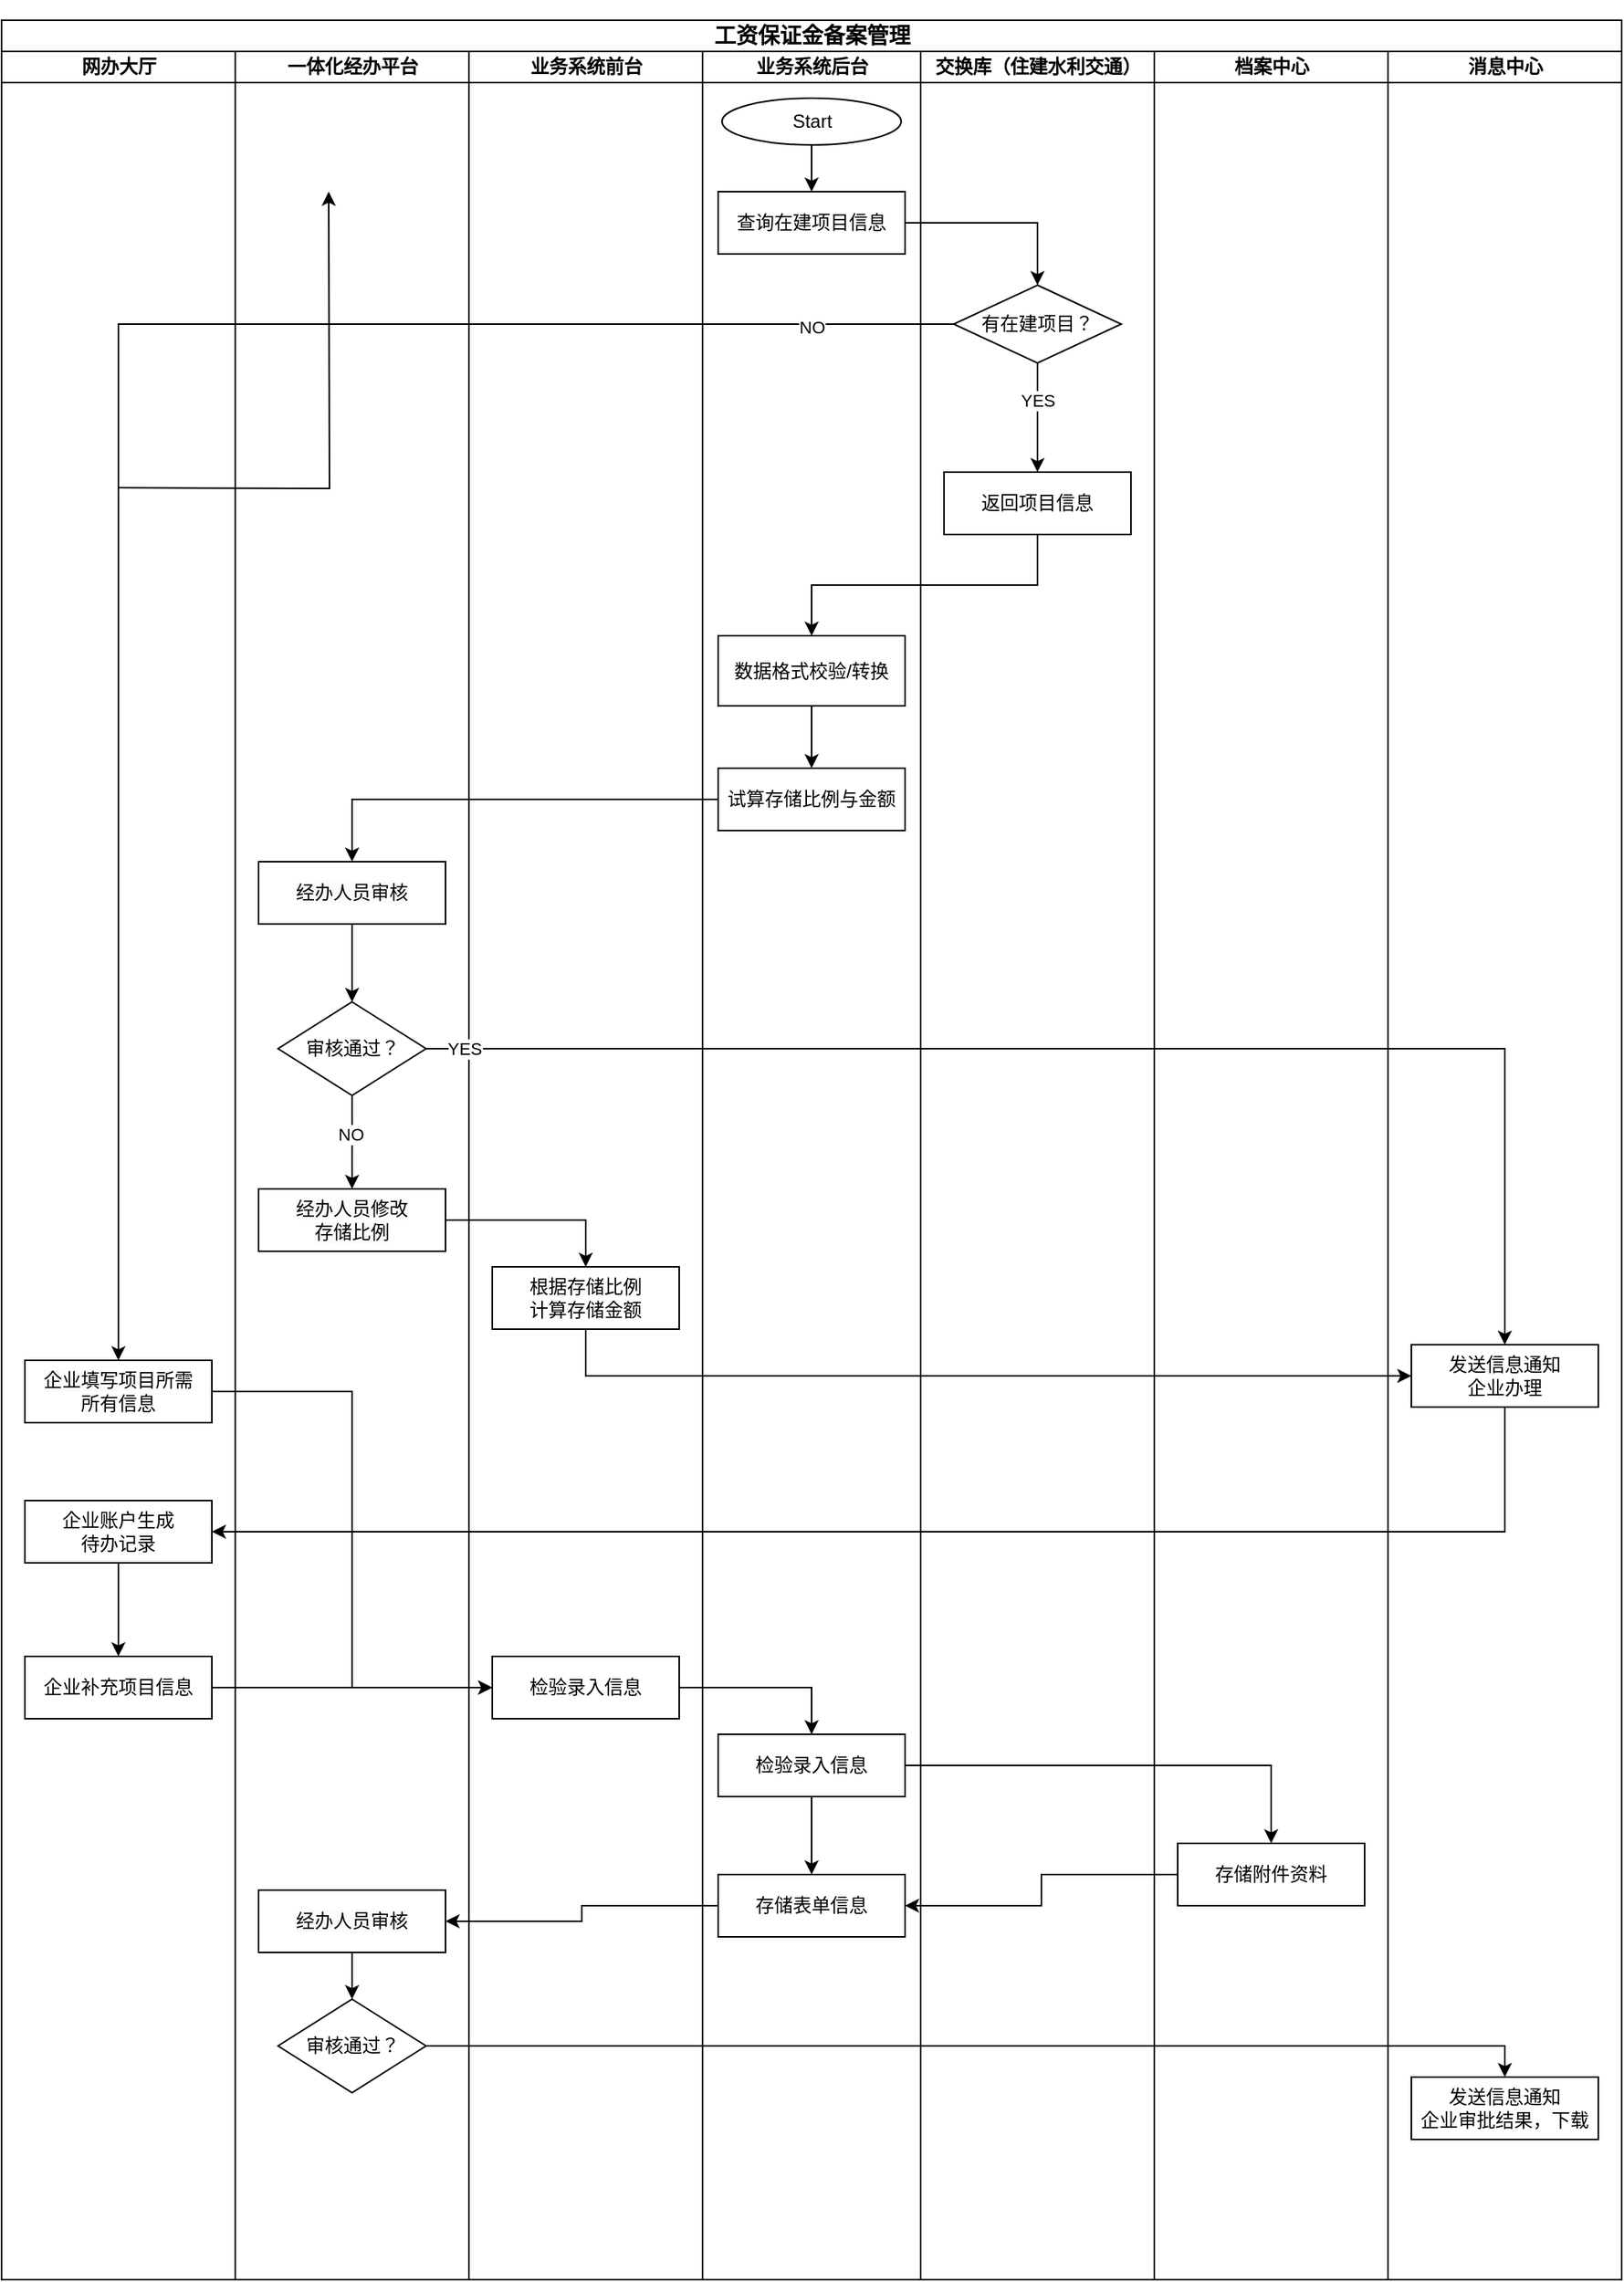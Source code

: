 <mxfile version="24.4.13" type="github">
  <diagram id="prtHgNgQTEPvFCAcTncT" name="Page-1">
    <mxGraphModel dx="1221" dy="769" grid="1" gridSize="10" guides="1" tooltips="1" connect="1" arrows="1" fold="1" page="1" pageScale="1" pageWidth="827" pageHeight="1169" math="0" shadow="0">
      <root>
        <mxCell id="0" />
        <mxCell id="1" parent="0" />
        <mxCell id="09HEf_mXD0H9hIQZzznc-1" value="&lt;h3&gt;&lt;p class=&quot;MsoNormal&quot;&gt;&lt;span style=&quot;mso-spacerun:&#39;yes&#39;;font-family:宋体;mso-ascii-font-family:Calibri;&lt;br/&gt;mso-hansi-font-family:Calibri;mso-bidi-font-family:&#39;Times New Roman&#39;;font-size:10.5pt;&lt;br/&gt;mso-font-kerning:1.0pt;&quot;&gt;工资保证金备案管理&lt;/span&gt;&lt;/p&gt;&lt;/h3&gt;" style="swimlane;childLayout=stackLayout;resizeParent=1;resizeParentMax=0;startSize=20;html=1;" vertex="1" parent="1">
          <mxGeometry x="170.0" y="180" width="1040.0" height="1450" as="geometry" />
        </mxCell>
        <mxCell id="09HEf_mXD0H9hIQZzznc-39" value="网办大厅" style="swimlane;startSize=20;html=1;" vertex="1" parent="09HEf_mXD0H9hIQZzznc-1">
          <mxGeometry y="20" width="150" height="1430" as="geometry" />
        </mxCell>
        <mxCell id="09HEf_mXD0H9hIQZzznc-41" style="edgeStyle=orthogonalEdgeStyle;rounded=0;orthogonalLoop=1;jettySize=auto;html=1;entryX=0.5;entryY=0;entryDx=0;entryDy=0;" edge="1" parent="09HEf_mXD0H9hIQZzznc-39" target="09HEf_mXD0H9hIQZzznc-45">
          <mxGeometry relative="1" as="geometry">
            <mxPoint x="75.0" y="70" as="sourcePoint" />
          </mxGeometry>
        </mxCell>
        <mxCell id="09HEf_mXD0H9hIQZzznc-43" style="edgeStyle=orthogonalEdgeStyle;rounded=0;orthogonalLoop=1;jettySize=auto;html=1;entryX=0.5;entryY=0;entryDx=0;entryDy=0;" edge="1" parent="09HEf_mXD0H9hIQZzznc-39" target="09HEf_mXD0H9hIQZzznc-40">
          <mxGeometry relative="1" as="geometry">
            <mxPoint x="75.1" y="169.926" as="sourcePoint" />
          </mxGeometry>
        </mxCell>
        <mxCell id="09HEf_mXD0H9hIQZzznc-44" value="NO" style="edgeLabel;html=1;align=center;verticalAlign=middle;resizable=0;points=[];" vertex="1" connectable="0" parent="09HEf_mXD0H9hIQZzznc-43">
          <mxGeometry x="-0.195" y="-1" relative="1" as="geometry">
            <mxPoint as="offset" />
          </mxGeometry>
        </mxCell>
        <mxCell id="09HEf_mXD0H9hIQZzznc-65" value="" style="edgeStyle=orthogonalEdgeStyle;rounded=0;orthogonalLoop=1;jettySize=auto;html=1;" edge="1" parent="09HEf_mXD0H9hIQZzznc-39" source="09HEf_mXD0H9hIQZzznc-55" target="09HEf_mXD0H9hIQZzznc-64">
          <mxGeometry relative="1" as="geometry" />
        </mxCell>
        <mxCell id="09HEf_mXD0H9hIQZzznc-55" value="企业账户生成&lt;div&gt;待办记录&lt;/div&gt;" style="whiteSpace=wrap;html=1;rounded=0;" vertex="1" parent="09HEf_mXD0H9hIQZzznc-39">
          <mxGeometry x="15" y="930" width="120" height="40" as="geometry" />
        </mxCell>
        <mxCell id="09HEf_mXD0H9hIQZzznc-64" value="企业补充项目信息" style="whiteSpace=wrap;html=1;rounded=0;" vertex="1" parent="09HEf_mXD0H9hIQZzznc-39">
          <mxGeometry x="15" y="1030" width="120" height="40" as="geometry" />
        </mxCell>
        <mxCell id="09HEf_mXD0H9hIQZzznc-72" value="&lt;span style=&quot;color: rgb(0, 0, 0); font-family: Helvetica; font-size: 12px; font-style: normal; font-variant-ligatures: normal; font-variant-caps: normal; font-weight: 400; letter-spacing: normal; orphans: 2; text-align: center; text-indent: 0px; text-transform: none; widows: 2; word-spacing: 0px; -webkit-text-stroke-width: 0px; white-space: normal; background-color: rgb(251, 251, 251); text-decoration-thickness: initial; text-decoration-style: initial; text-decoration-color: initial; display: inline !important; float: none;&quot;&gt;企业填写&lt;/span&gt;项目所需&lt;div&gt;所有信息&lt;/div&gt;" style="rounded=0;whiteSpace=wrap;html=1;" vertex="1" parent="09HEf_mXD0H9hIQZzznc-39">
          <mxGeometry x="15" y="840" width="120" height="40" as="geometry" />
        </mxCell>
        <mxCell id="09HEf_mXD0H9hIQZzznc-2" value="一体化经办平台" style="swimlane;startSize=20;html=1;" vertex="1" parent="09HEf_mXD0H9hIQZzznc-1">
          <mxGeometry x="150" y="20" width="150" height="1430" as="geometry" />
        </mxCell>
        <mxCell id="09HEf_mXD0H9hIQZzznc-51" style="edgeStyle=orthogonalEdgeStyle;rounded=0;orthogonalLoop=1;jettySize=auto;html=1;entryX=0.5;entryY=0;entryDx=0;entryDy=0;" edge="1" parent="09HEf_mXD0H9hIQZzznc-2" source="09HEf_mXD0H9hIQZzznc-48" target="09HEf_mXD0H9hIQZzznc-50">
          <mxGeometry relative="1" as="geometry" />
        </mxCell>
        <mxCell id="09HEf_mXD0H9hIQZzznc-48" value="&lt;span style=&quot;color: rgb(0, 0, 0); font-family: Helvetica; font-size: 12px; font-style: normal; font-variant-ligatures: normal; font-variant-caps: normal; font-weight: 400; letter-spacing: normal; orphans: 2; text-align: center; text-indent: 0px; text-transform: none; widows: 2; word-spacing: 0px; -webkit-text-stroke-width: 0px; white-space: normal; background-color: rgb(251, 251, 251); text-decoration-thickness: initial; text-decoration-style: initial; text-decoration-color: initial; display: inline !important; float: none;&quot;&gt;经办人员审核&lt;/span&gt;" style="rounded=0;whiteSpace=wrap;html=1;" vertex="1" parent="09HEf_mXD0H9hIQZzznc-2">
          <mxGeometry x="15" y="520" width="120" height="40" as="geometry" />
        </mxCell>
        <mxCell id="09HEf_mXD0H9hIQZzznc-59" style="edgeStyle=orthogonalEdgeStyle;rounded=0;orthogonalLoop=1;jettySize=auto;html=1;entryX=0.5;entryY=0;entryDx=0;entryDy=0;" edge="1" parent="09HEf_mXD0H9hIQZzznc-2" source="09HEf_mXD0H9hIQZzznc-50" target="09HEf_mXD0H9hIQZzznc-58">
          <mxGeometry relative="1" as="geometry" />
        </mxCell>
        <mxCell id="09HEf_mXD0H9hIQZzznc-60" value="NO" style="edgeLabel;html=1;align=center;verticalAlign=middle;resizable=0;points=[];" vertex="1" connectable="0" parent="09HEf_mXD0H9hIQZzznc-59">
          <mxGeometry x="-0.181" y="-1" relative="1" as="geometry">
            <mxPoint as="offset" />
          </mxGeometry>
        </mxCell>
        <mxCell id="09HEf_mXD0H9hIQZzznc-50" value="审核通过？" style="rhombus;whiteSpace=wrap;html=1;" vertex="1" parent="09HEf_mXD0H9hIQZzznc-2">
          <mxGeometry x="27.5" y="610" width="95" height="60" as="geometry" />
        </mxCell>
        <mxCell id="09HEf_mXD0H9hIQZzznc-58" value="&lt;span style=&quot;color: rgb(0, 0, 0); font-family: Helvetica; font-size: 12px; font-style: normal; font-variant-ligatures: normal; font-variant-caps: normal; font-weight: 400; letter-spacing: normal; orphans: 2; text-align: center; text-indent: 0px; text-transform: none; widows: 2; word-spacing: 0px; -webkit-text-stroke-width: 0px; white-space: normal; background-color: rgb(251, 251, 251); text-decoration-thickness: initial; text-decoration-style: initial; text-decoration-color: initial; display: inline !important; float: none;&quot;&gt;经办人员修改&lt;/span&gt;&lt;div&gt;&lt;span style=&quot;color: rgb(0, 0, 0); font-family: Helvetica; font-size: 12px; font-style: normal; font-variant-ligatures: normal; font-variant-caps: normal; font-weight: 400; letter-spacing: normal; orphans: 2; text-align: center; text-indent: 0px; text-transform: none; widows: 2; word-spacing: 0px; -webkit-text-stroke-width: 0px; white-space: normal; background-color: rgb(251, 251, 251); text-decoration-thickness: initial; text-decoration-style: initial; text-decoration-color: initial; display: inline !important; float: none;&quot;&gt;存储比例&lt;/span&gt;&lt;/div&gt;" style="rounded=0;whiteSpace=wrap;html=1;" vertex="1" parent="09HEf_mXD0H9hIQZzznc-2">
          <mxGeometry x="15" y="730" width="120" height="40" as="geometry" />
        </mxCell>
        <mxCell id="09HEf_mXD0H9hIQZzznc-69" style="edgeStyle=orthogonalEdgeStyle;rounded=0;orthogonalLoop=1;jettySize=auto;html=1;entryX=0.5;entryY=0;entryDx=0;entryDy=0;" edge="1" parent="09HEf_mXD0H9hIQZzznc-2" source="09HEf_mXD0H9hIQZzznc-66" target="09HEf_mXD0H9hIQZzznc-67">
          <mxGeometry relative="1" as="geometry" />
        </mxCell>
        <mxCell id="09HEf_mXD0H9hIQZzznc-66" value="&lt;span style=&quot;color: rgb(0, 0, 0); font-family: Helvetica; font-size: 12px; font-style: normal; font-variant-ligatures: normal; font-variant-caps: normal; font-weight: 400; letter-spacing: normal; orphans: 2; text-align: center; text-indent: 0px; text-transform: none; widows: 2; word-spacing: 0px; -webkit-text-stroke-width: 0px; white-space: normal; background-color: rgb(251, 251, 251); text-decoration-thickness: initial; text-decoration-style: initial; text-decoration-color: initial; display: inline !important; float: none;&quot;&gt;经办人员审核&lt;/span&gt;" style="rounded=0;whiteSpace=wrap;html=1;" vertex="1" parent="09HEf_mXD0H9hIQZzznc-2">
          <mxGeometry x="15" y="1180" width="120" height="40" as="geometry" />
        </mxCell>
        <mxCell id="09HEf_mXD0H9hIQZzznc-67" value="审核通过？" style="rhombus;whiteSpace=wrap;html=1;" vertex="1" parent="09HEf_mXD0H9hIQZzznc-2">
          <mxGeometry x="27.5" y="1250" width="95" height="60" as="geometry" />
        </mxCell>
        <mxCell id="09HEf_mXD0H9hIQZzznc-3" value="业务系统前台" style="swimlane;startSize=20;html=1;" vertex="1" parent="09HEf_mXD0H9hIQZzznc-1">
          <mxGeometry x="300" y="20" width="150" height="1430" as="geometry" />
        </mxCell>
        <mxCell id="09HEf_mXD0H9hIQZzznc-61" value="根据存储比例&lt;div&gt;计算存储金额&lt;/div&gt;" style="rounded=0;whiteSpace=wrap;html=1;" vertex="1" parent="09HEf_mXD0H9hIQZzznc-3">
          <mxGeometry x="15" y="780" width="120" height="40" as="geometry" />
        </mxCell>
        <mxCell id="09HEf_mXD0H9hIQZzznc-73" value="&lt;div&gt;&lt;span style=&quot;background-color: initial;&quot;&gt;检验录入信息&lt;/span&gt;&lt;br&gt;&lt;/div&gt;" style="rounded=0;whiteSpace=wrap;html=1;" vertex="1" parent="09HEf_mXD0H9hIQZzznc-3">
          <mxGeometry x="15" y="1030" width="120" height="40" as="geometry" />
        </mxCell>
        <mxCell id="09HEf_mXD0H9hIQZzznc-4" value="业务系统后台" style="swimlane;startSize=20;html=1;" vertex="1" parent="09HEf_mXD0H9hIQZzznc-1">
          <mxGeometry x="450" y="20" width="140" height="1430" as="geometry">
            <mxRectangle x="300" y="20" width="40" height="550" as="alternateBounds" />
          </mxGeometry>
        </mxCell>
        <mxCell id="09HEf_mXD0H9hIQZzznc-47" style="edgeStyle=orthogonalEdgeStyle;rounded=0;orthogonalLoop=1;jettySize=auto;html=1;entryX=0.5;entryY=0;entryDx=0;entryDy=0;" edge="1" parent="09HEf_mXD0H9hIQZzznc-4" source="09HEf_mXD0H9hIQZzznc-14" target="09HEf_mXD0H9hIQZzznc-33">
          <mxGeometry relative="1" as="geometry" />
        </mxCell>
        <mxCell id="09HEf_mXD0H9hIQZzznc-14" value="数据格式校验/转换" style="rounded=0;whiteSpace=wrap;html=1;" vertex="1" parent="09HEf_mXD0H9hIQZzznc-4">
          <mxGeometry x="10" y="375" width="120" height="45" as="geometry" />
        </mxCell>
        <mxCell id="09HEf_mXD0H9hIQZzznc-24" value="查询在建项目信息" style="rounded=0;whiteSpace=wrap;html=1;" vertex="1" parent="09HEf_mXD0H9hIQZzznc-4">
          <mxGeometry x="10" y="90" width="120" height="40" as="geometry" />
        </mxCell>
        <mxCell id="09HEf_mXD0H9hIQZzznc-33" value="试算存储比例与金额" style="rounded=0;whiteSpace=wrap;html=1;" vertex="1" parent="09HEf_mXD0H9hIQZzznc-4">
          <mxGeometry x="10" y="460" width="120" height="40" as="geometry" />
        </mxCell>
        <mxCell id="09HEf_mXD0H9hIQZzznc-46" style="edgeStyle=orthogonalEdgeStyle;rounded=0;orthogonalLoop=1;jettySize=auto;html=1;entryX=0.5;entryY=0;entryDx=0;entryDy=0;" edge="1" parent="09HEf_mXD0H9hIQZzznc-4" source="09HEf_mXD0H9hIQZzznc-15" target="09HEf_mXD0H9hIQZzznc-24">
          <mxGeometry relative="1" as="geometry" />
        </mxCell>
        <mxCell id="09HEf_mXD0H9hIQZzznc-15" value="Start" style="ellipse;whiteSpace=wrap;html=1;" vertex="1" parent="09HEf_mXD0H9hIQZzznc-4">
          <mxGeometry x="12.5" y="30" width="115" height="30" as="geometry" />
        </mxCell>
        <mxCell id="09HEf_mXD0H9hIQZzznc-90" value="" style="edgeStyle=orthogonalEdgeStyle;rounded=0;orthogonalLoop=1;jettySize=auto;html=1;" edge="1" parent="09HEf_mXD0H9hIQZzznc-4" source="09HEf_mXD0H9hIQZzznc-81" target="09HEf_mXD0H9hIQZzznc-89">
          <mxGeometry relative="1" as="geometry" />
        </mxCell>
        <mxCell id="09HEf_mXD0H9hIQZzznc-81" value="&lt;div&gt;&lt;span style=&quot;background-color: initial;&quot;&gt;检验录入&lt;/span&gt;&lt;span style=&quot;background-color: initial;&quot;&gt;信息&lt;/span&gt;&lt;br&gt;&lt;/div&gt;" style="rounded=0;whiteSpace=wrap;html=1;" vertex="1" parent="09HEf_mXD0H9hIQZzznc-4">
          <mxGeometry x="10" y="1080" width="120" height="40" as="geometry" />
        </mxCell>
        <mxCell id="09HEf_mXD0H9hIQZzznc-89" value="&lt;div&gt;存储表单信息&lt;/div&gt;" style="rounded=0;whiteSpace=wrap;html=1;" vertex="1" parent="09HEf_mXD0H9hIQZzznc-4">
          <mxGeometry x="10" y="1170" width="120" height="40" as="geometry" />
        </mxCell>
        <mxCell id="09HEf_mXD0H9hIQZzznc-23" value="交换库（住建水利交通）" style="swimlane;startSize=20;html=1;" vertex="1" parent="09HEf_mXD0H9hIQZzznc-1">
          <mxGeometry x="590" y="20" width="150.0" height="1430" as="geometry">
            <mxRectangle x="300" y="20" width="40" height="550" as="alternateBounds" />
          </mxGeometry>
        </mxCell>
        <mxCell id="09HEf_mXD0H9hIQZzznc-31" value="返回项目信息" style="whiteSpace=wrap;html=1;rounded=0;" vertex="1" parent="09HEf_mXD0H9hIQZzznc-23">
          <mxGeometry x="15" y="270" width="120" height="40" as="geometry" />
        </mxCell>
        <mxCell id="09HEf_mXD0H9hIQZzznc-19" value="有在建项目&lt;span style=&quot;background-color: initial;&quot;&gt;？&lt;/span&gt;" style="rhombus;whiteSpace=wrap;html=1;" vertex="1" parent="09HEf_mXD0H9hIQZzznc-23">
          <mxGeometry x="21.25" y="150" width="107.5" height="50" as="geometry" />
        </mxCell>
        <mxCell id="09HEf_mXD0H9hIQZzznc-25" style="edgeStyle=orthogonalEdgeStyle;rounded=0;orthogonalLoop=1;jettySize=auto;html=1;exitX=0.5;exitY=1;exitDx=0;exitDy=0;entryX=0.5;entryY=0;entryDx=0;entryDy=0;" edge="1" parent="09HEf_mXD0H9hIQZzznc-23" source="09HEf_mXD0H9hIQZzznc-19" target="09HEf_mXD0H9hIQZzznc-31">
          <mxGeometry relative="1" as="geometry">
            <mxPoint x="15.0" y="200" as="targetPoint" />
          </mxGeometry>
        </mxCell>
        <mxCell id="09HEf_mXD0H9hIQZzznc-28" value="YES" style="edgeLabel;html=1;align=center;verticalAlign=middle;resizable=0;points=[];" vertex="1" connectable="0" parent="09HEf_mXD0H9hIQZzznc-25">
          <mxGeometry x="-0.316" relative="1" as="geometry">
            <mxPoint as="offset" />
          </mxGeometry>
        </mxCell>
        <mxCell id="09HEf_mXD0H9hIQZzznc-35" value="档案中心" style="swimlane;startSize=20;html=1;" vertex="1" parent="09HEf_mXD0H9hIQZzznc-1">
          <mxGeometry x="740.0" y="20" width="150.0" height="1430" as="geometry">
            <mxRectangle x="300" y="20" width="40" height="550" as="alternateBounds" />
          </mxGeometry>
        </mxCell>
        <mxCell id="09HEf_mXD0H9hIQZzznc-84" value="&lt;div&gt;&lt;span style=&quot;background-color: initial;&quot;&gt;存储附件资料&lt;/span&gt;&lt;br&gt;&lt;/div&gt;" style="rounded=0;whiteSpace=wrap;html=1;" vertex="1" parent="09HEf_mXD0H9hIQZzznc-35">
          <mxGeometry x="15" y="1150" width="120" height="40" as="geometry" />
        </mxCell>
        <mxCell id="09HEf_mXD0H9hIQZzznc-37" value="消息中心" style="swimlane;startSize=20;html=1;" vertex="1" parent="09HEf_mXD0H9hIQZzznc-1">
          <mxGeometry x="890.0" y="20" width="150.0" height="1430" as="geometry">
            <mxRectangle x="300" y="20" width="40" height="550" as="alternateBounds" />
          </mxGeometry>
        </mxCell>
        <mxCell id="09HEf_mXD0H9hIQZzznc-38" value="发送信息通知&lt;div&gt;企业办理&lt;/div&gt;" style="whiteSpace=wrap;html=1;rounded=0;" vertex="1" parent="09HEf_mXD0H9hIQZzznc-37">
          <mxGeometry x="15" y="830" width="120" height="40" as="geometry" />
        </mxCell>
        <mxCell id="09HEf_mXD0H9hIQZzznc-93" value="发送信息通知&lt;div&gt;企业审批结果，下载&lt;/div&gt;" style="whiteSpace=wrap;html=1;rounded=0;" vertex="1" parent="09HEf_mXD0H9hIQZzznc-37">
          <mxGeometry x="15" y="1300" width="120" height="40" as="geometry" />
        </mxCell>
        <mxCell id="09HEf_mXD0H9hIQZzznc-8" style="edgeStyle=orthogonalEdgeStyle;rounded=0;orthogonalLoop=1;jettySize=auto;html=1;exitX=0.5;exitY=1;exitDx=0;exitDy=0;entryX=0;entryY=0.5;entryDx=0;entryDy=0;" edge="1" parent="09HEf_mXD0H9hIQZzznc-1" target="09HEf_mXD0H9hIQZzznc-13">
          <mxGeometry relative="1" as="geometry">
            <mxPoint x="75.0" y="300" as="sourcePoint" />
            <mxPoint x="210" y="110" as="targetPoint" />
          </mxGeometry>
        </mxCell>
        <mxCell id="09HEf_mXD0H9hIQZzznc-34" style="edgeStyle=orthogonalEdgeStyle;rounded=0;orthogonalLoop=1;jettySize=auto;html=1;entryX=0.5;entryY=0;entryDx=0;entryDy=0;exitX=0.5;exitY=1;exitDx=0;exitDy=0;" edge="1" parent="09HEf_mXD0H9hIQZzznc-1" source="09HEf_mXD0H9hIQZzznc-31" target="09HEf_mXD0H9hIQZzznc-14">
          <mxGeometry relative="1" as="geometry" />
        </mxCell>
        <mxCell id="09HEf_mXD0H9hIQZzznc-32" value="" style="edgeStyle=orthogonalEdgeStyle;rounded=0;orthogonalLoop=1;jettySize=auto;html=1;exitX=1;exitY=0.5;exitDx=0;exitDy=0;entryX=0.5;entryY=0;entryDx=0;entryDy=0;" edge="1" parent="09HEf_mXD0H9hIQZzznc-1" source="09HEf_mXD0H9hIQZzznc-24" target="09HEf_mXD0H9hIQZzznc-19">
          <mxGeometry relative="1" as="geometry">
            <mxPoint x="420.0" y="150.0" as="sourcePoint" />
          </mxGeometry>
        </mxCell>
        <mxCell id="09HEf_mXD0H9hIQZzznc-49" style="edgeStyle=orthogonalEdgeStyle;rounded=0;orthogonalLoop=1;jettySize=auto;html=1;entryX=0.5;entryY=0;entryDx=0;entryDy=0;" edge="1" parent="09HEf_mXD0H9hIQZzznc-1" source="09HEf_mXD0H9hIQZzznc-33" target="09HEf_mXD0H9hIQZzznc-48">
          <mxGeometry relative="1" as="geometry" />
        </mxCell>
        <mxCell id="09HEf_mXD0H9hIQZzznc-53" style="edgeStyle=orthogonalEdgeStyle;rounded=0;orthogonalLoop=1;jettySize=auto;html=1;entryX=0.5;entryY=0;entryDx=0;entryDy=0;" edge="1" parent="09HEf_mXD0H9hIQZzznc-1" source="09HEf_mXD0H9hIQZzznc-50" target="09HEf_mXD0H9hIQZzznc-38">
          <mxGeometry relative="1" as="geometry" />
        </mxCell>
        <mxCell id="09HEf_mXD0H9hIQZzznc-54" value="YES" style="edgeLabel;html=1;align=center;verticalAlign=middle;resizable=0;points=[];" vertex="1" connectable="0" parent="09HEf_mXD0H9hIQZzznc-53">
          <mxGeometry x="-0.945" relative="1" as="geometry">
            <mxPoint as="offset" />
          </mxGeometry>
        </mxCell>
        <mxCell id="09HEf_mXD0H9hIQZzznc-62" style="edgeStyle=orthogonalEdgeStyle;rounded=0;orthogonalLoop=1;jettySize=auto;html=1;entryX=0.5;entryY=0;entryDx=0;entryDy=0;" edge="1" parent="09HEf_mXD0H9hIQZzznc-1" source="09HEf_mXD0H9hIQZzznc-58" target="09HEf_mXD0H9hIQZzznc-61">
          <mxGeometry relative="1" as="geometry" />
        </mxCell>
        <mxCell id="09HEf_mXD0H9hIQZzznc-63" style="edgeStyle=orthogonalEdgeStyle;rounded=0;orthogonalLoop=1;jettySize=auto;html=1;entryX=0;entryY=0.5;entryDx=0;entryDy=0;exitX=0.5;exitY=1;exitDx=0;exitDy=0;" edge="1" parent="09HEf_mXD0H9hIQZzznc-1" source="09HEf_mXD0H9hIQZzznc-61" target="09HEf_mXD0H9hIQZzznc-38">
          <mxGeometry relative="1" as="geometry" />
        </mxCell>
        <mxCell id="09HEf_mXD0H9hIQZzznc-57" style="edgeStyle=orthogonalEdgeStyle;rounded=0;orthogonalLoop=1;jettySize=auto;html=1;entryX=1;entryY=0.5;entryDx=0;entryDy=0;exitX=0.5;exitY=1;exitDx=0;exitDy=0;" edge="1" parent="09HEf_mXD0H9hIQZzznc-1" source="09HEf_mXD0H9hIQZzznc-38" target="09HEf_mXD0H9hIQZzznc-55">
          <mxGeometry relative="1" as="geometry" />
        </mxCell>
        <mxCell id="09HEf_mXD0H9hIQZzznc-68" style="edgeStyle=orthogonalEdgeStyle;rounded=0;orthogonalLoop=1;jettySize=auto;html=1;entryX=0;entryY=0.5;entryDx=0;entryDy=0;" edge="1" parent="09HEf_mXD0H9hIQZzznc-1" source="09HEf_mXD0H9hIQZzznc-64" target="09HEf_mXD0H9hIQZzznc-73">
          <mxGeometry relative="1" as="geometry" />
        </mxCell>
        <mxCell id="09HEf_mXD0H9hIQZzznc-78" style="edgeStyle=orthogonalEdgeStyle;rounded=0;orthogonalLoop=1;jettySize=auto;html=1;entryX=0.5;entryY=0;entryDx=0;entryDy=0;" edge="1" parent="09HEf_mXD0H9hIQZzznc-1" source="09HEf_mXD0H9hIQZzznc-19" target="09HEf_mXD0H9hIQZzznc-72">
          <mxGeometry relative="1" as="geometry" />
        </mxCell>
        <mxCell id="09HEf_mXD0H9hIQZzznc-79" value="NO" style="edgeLabel;html=1;align=center;verticalAlign=middle;resizable=0;points=[];" vertex="1" connectable="0" parent="09HEf_mXD0H9hIQZzznc-78">
          <mxGeometry x="-0.848" y="2" relative="1" as="geometry">
            <mxPoint as="offset" />
          </mxGeometry>
        </mxCell>
        <mxCell id="09HEf_mXD0H9hIQZzznc-80" style="edgeStyle=orthogonalEdgeStyle;rounded=0;orthogonalLoop=1;jettySize=auto;html=1;entryX=0;entryY=0.5;entryDx=0;entryDy=0;" edge="1" parent="09HEf_mXD0H9hIQZzznc-1" source="09HEf_mXD0H9hIQZzznc-72" target="09HEf_mXD0H9hIQZzznc-73">
          <mxGeometry relative="1" as="geometry" />
        </mxCell>
        <mxCell id="09HEf_mXD0H9hIQZzznc-82" style="edgeStyle=orthogonalEdgeStyle;rounded=0;orthogonalLoop=1;jettySize=auto;html=1;entryX=0.5;entryY=0;entryDx=0;entryDy=0;" edge="1" parent="09HEf_mXD0H9hIQZzznc-1" source="09HEf_mXD0H9hIQZzznc-73" target="09HEf_mXD0H9hIQZzznc-81">
          <mxGeometry relative="1" as="geometry" />
        </mxCell>
        <mxCell id="09HEf_mXD0H9hIQZzznc-85" style="edgeStyle=orthogonalEdgeStyle;rounded=0;orthogonalLoop=1;jettySize=auto;html=1;entryX=0.5;entryY=0;entryDx=0;entryDy=0;" edge="1" parent="09HEf_mXD0H9hIQZzznc-1" source="09HEf_mXD0H9hIQZzznc-81" target="09HEf_mXD0H9hIQZzznc-84">
          <mxGeometry relative="1" as="geometry" />
        </mxCell>
        <mxCell id="09HEf_mXD0H9hIQZzznc-91" style="edgeStyle=orthogonalEdgeStyle;rounded=0;orthogonalLoop=1;jettySize=auto;html=1;entryX=1;entryY=0.5;entryDx=0;entryDy=0;" edge="1" parent="09HEf_mXD0H9hIQZzznc-1" source="09HEf_mXD0H9hIQZzznc-89" target="09HEf_mXD0H9hIQZzznc-66">
          <mxGeometry relative="1" as="geometry" />
        </mxCell>
        <mxCell id="09HEf_mXD0H9hIQZzznc-92" style="edgeStyle=orthogonalEdgeStyle;rounded=0;orthogonalLoop=1;jettySize=auto;html=1;entryX=1;entryY=0.5;entryDx=0;entryDy=0;" edge="1" parent="09HEf_mXD0H9hIQZzznc-1" source="09HEf_mXD0H9hIQZzznc-84" target="09HEf_mXD0H9hIQZzznc-89">
          <mxGeometry relative="1" as="geometry" />
        </mxCell>
        <mxCell id="09HEf_mXD0H9hIQZzznc-94" style="edgeStyle=orthogonalEdgeStyle;rounded=0;orthogonalLoop=1;jettySize=auto;html=1;entryX=0.5;entryY=0;entryDx=0;entryDy=0;" edge="1" parent="09HEf_mXD0H9hIQZzznc-1" source="09HEf_mXD0H9hIQZzznc-67" target="09HEf_mXD0H9hIQZzznc-93">
          <mxGeometry relative="1" as="geometry" />
        </mxCell>
      </root>
    </mxGraphModel>
  </diagram>
</mxfile>
